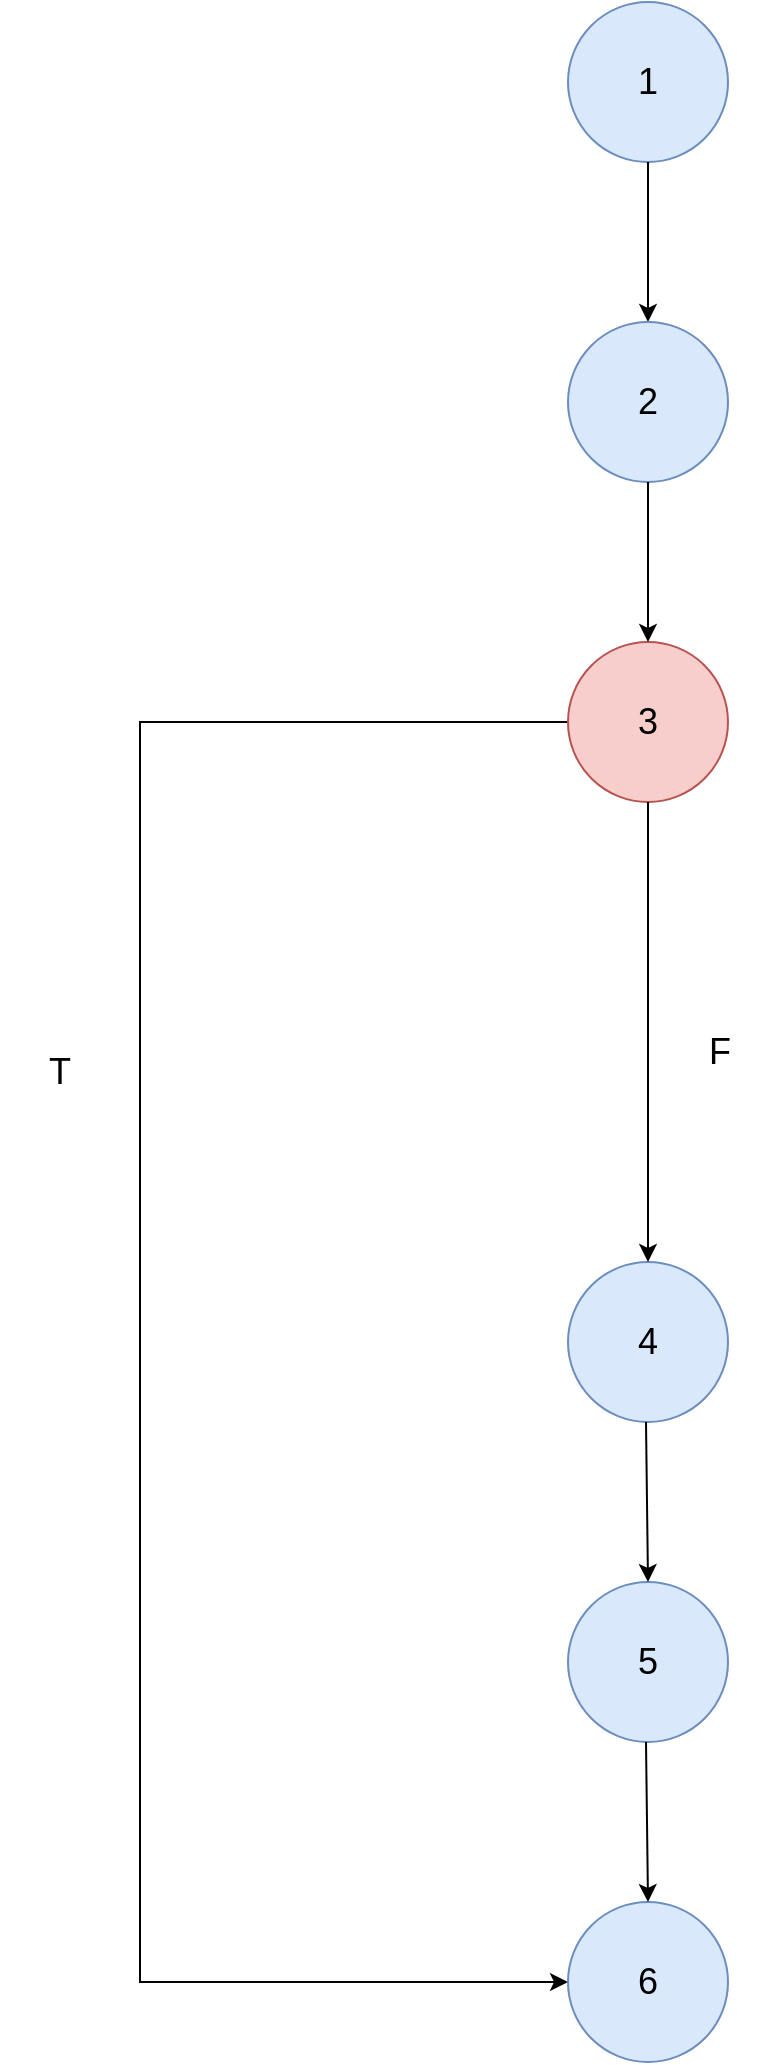 <mxfile version="23.0.2" type="device">
  <diagram name="Página-1" id="woe1jASIoxaOvXcXB1i5">
    <mxGraphModel dx="1674" dy="780" grid="1" gridSize="10" guides="1" tooltips="1" connect="1" arrows="1" fold="1" page="1" pageScale="1" pageWidth="827" pageHeight="1169" math="0" shadow="0">
      <root>
        <mxCell id="0" />
        <mxCell id="1" parent="0" />
        <mxCell id="FIlemWPqKQ1D9aL5lVVO-9" value="" style="endArrow=classic;html=1;rounded=0;exitX=0;exitY=0.5;exitDx=0;exitDy=0;entryX=0;entryY=0.5;entryDx=0;entryDy=0;" parent="1" source="FIlemWPqKQ1D9aL5lVVO-4" target="FIlemWPqKQ1D9aL5lVVO-5" edge="1">
          <mxGeometry width="50" height="50" relative="1" as="geometry">
            <mxPoint x="414" y="510" as="sourcePoint" />
            <mxPoint x="380" y="1100" as="targetPoint" />
            <Array as="points">
              <mxPoint x="160" y="470" />
              <mxPoint x="160" y="1100" />
            </Array>
          </mxGeometry>
        </mxCell>
        <mxCell id="FIlemWPqKQ1D9aL5lVVO-1" value="&lt;font style=&quot;font-size: 18px;&quot;&gt;1&lt;/font&gt;" style="ellipse;whiteSpace=wrap;html=1;aspect=fixed;fillColor=#dae8fc;strokeColor=#6c8ebf;" parent="1" vertex="1">
          <mxGeometry x="374" y="110" width="80" height="80" as="geometry" />
        </mxCell>
        <mxCell id="FIlemWPqKQ1D9aL5lVVO-2" value="" style="endArrow=classic;html=1;rounded=0;exitX=0.5;exitY=1;exitDx=0;exitDy=0;entryX=0.5;entryY=0;entryDx=0;entryDy=0;" parent="1" source="FIlemWPqKQ1D9aL5lVVO-1" target="FIlemWPqKQ1D9aL5lVVO-3" edge="1">
          <mxGeometry width="50" height="50" relative="1" as="geometry">
            <mxPoint x="500" y="460" as="sourcePoint" />
            <mxPoint x="414" y="270" as="targetPoint" />
          </mxGeometry>
        </mxCell>
        <mxCell id="FIlemWPqKQ1D9aL5lVVO-3" value="&lt;font style=&quot;font-size: 18px;&quot;&gt;2&lt;/font&gt;" style="ellipse;whiteSpace=wrap;html=1;aspect=fixed;fillColor=#dae8fc;strokeColor=#6c8ebf;" parent="1" vertex="1">
          <mxGeometry x="374" y="270" width="80" height="80" as="geometry" />
        </mxCell>
        <mxCell id="FIlemWPqKQ1D9aL5lVVO-4" value="&lt;font style=&quot;font-size: 18px;&quot;&gt;3&lt;/font&gt;" style="ellipse;whiteSpace=wrap;html=1;aspect=fixed;fillColor=#f8cecc;strokeColor=#b85450;" parent="1" vertex="1">
          <mxGeometry x="374" y="430" width="80" height="80" as="geometry" />
        </mxCell>
        <mxCell id="FIlemWPqKQ1D9aL5lVVO-5" value="&lt;font style=&quot;font-size: 18px;&quot;&gt;6&lt;/font&gt;" style="ellipse;whiteSpace=wrap;html=1;aspect=fixed;fillColor=#dae8fc;strokeColor=#6c8ebf;" parent="1" vertex="1">
          <mxGeometry x="374" y="1060" width="80" height="80" as="geometry" />
        </mxCell>
        <mxCell id="FIlemWPqKQ1D9aL5lVVO-6" value="&lt;font style=&quot;font-size: 18px;&quot;&gt;4&lt;/font&gt;" style="ellipse;whiteSpace=wrap;html=1;aspect=fixed;fillColor=#dae8fc;strokeColor=#6c8ebf;" parent="1" vertex="1">
          <mxGeometry x="374" y="740" width="80" height="80" as="geometry" />
        </mxCell>
        <mxCell id="FIlemWPqKQ1D9aL5lVVO-7" value="&lt;span style=&quot;font-size: 18px;&quot;&gt;5&lt;/span&gt;" style="ellipse;whiteSpace=wrap;html=1;aspect=fixed;fillColor=#dae8fc;strokeColor=#6c8ebf;" parent="1" vertex="1">
          <mxGeometry x="374" y="900" width="80" height="80" as="geometry" />
        </mxCell>
        <mxCell id="FIlemWPqKQ1D9aL5lVVO-8" value="" style="endArrow=classic;html=1;rounded=0;exitX=0.5;exitY=1;exitDx=0;exitDy=0;entryX=0.5;entryY=0;entryDx=0;entryDy=0;" parent="1" edge="1">
          <mxGeometry width="50" height="50" relative="1" as="geometry">
            <mxPoint x="414" y="350" as="sourcePoint" />
            <mxPoint x="414" y="430" as="targetPoint" />
          </mxGeometry>
        </mxCell>
        <mxCell id="FIlemWPqKQ1D9aL5lVVO-10" value="" style="endArrow=classic;html=1;rounded=0;exitX=0.5;exitY=1;exitDx=0;exitDy=0;entryX=0.5;entryY=0;entryDx=0;entryDy=0;" parent="1" source="FIlemWPqKQ1D9aL5lVVO-4" edge="1">
          <mxGeometry width="50" height="50" relative="1" as="geometry">
            <mxPoint x="414" y="665" as="sourcePoint" />
            <mxPoint x="414" y="740" as="targetPoint" />
          </mxGeometry>
        </mxCell>
        <mxCell id="FIlemWPqKQ1D9aL5lVVO-11" value="" style="endArrow=classic;html=1;rounded=0;exitX=0.5;exitY=1;exitDx=0;exitDy=0;entryX=0.5;entryY=0;entryDx=0;entryDy=0;" parent="1" target="FIlemWPqKQ1D9aL5lVVO-7" edge="1">
          <mxGeometry width="50" height="50" relative="1" as="geometry">
            <mxPoint x="413" y="820" as="sourcePoint" />
            <mxPoint x="413" y="895" as="targetPoint" />
          </mxGeometry>
        </mxCell>
        <mxCell id="FIlemWPqKQ1D9aL5lVVO-13" value="&lt;font style=&quot;font-size: 18px;&quot;&gt;T&lt;/font&gt;" style="text;html=1;strokeColor=none;fillColor=none;align=center;verticalAlign=middle;whiteSpace=wrap;rounded=0;" parent="1" vertex="1">
          <mxGeometry x="90" y="630" width="60" height="30" as="geometry" />
        </mxCell>
        <mxCell id="FIlemWPqKQ1D9aL5lVVO-18" value="&lt;font style=&quot;font-size: 18px;&quot;&gt;F&lt;/font&gt;" style="text;html=1;strokeColor=none;fillColor=none;align=center;verticalAlign=middle;whiteSpace=wrap;rounded=0;" parent="1" vertex="1">
          <mxGeometry x="420" y="620" width="60" height="30" as="geometry" />
        </mxCell>
        <mxCell id="1V7GHXBwEn04DrG5jXQz-1" value="" style="endArrow=classic;html=1;rounded=0;exitX=0.5;exitY=1;exitDx=0;exitDy=0;entryX=0.5;entryY=0;entryDx=0;entryDy=0;" edge="1" parent="1">
          <mxGeometry width="50" height="50" relative="1" as="geometry">
            <mxPoint x="413" y="980" as="sourcePoint" />
            <mxPoint x="414" y="1060" as="targetPoint" />
          </mxGeometry>
        </mxCell>
      </root>
    </mxGraphModel>
  </diagram>
</mxfile>
